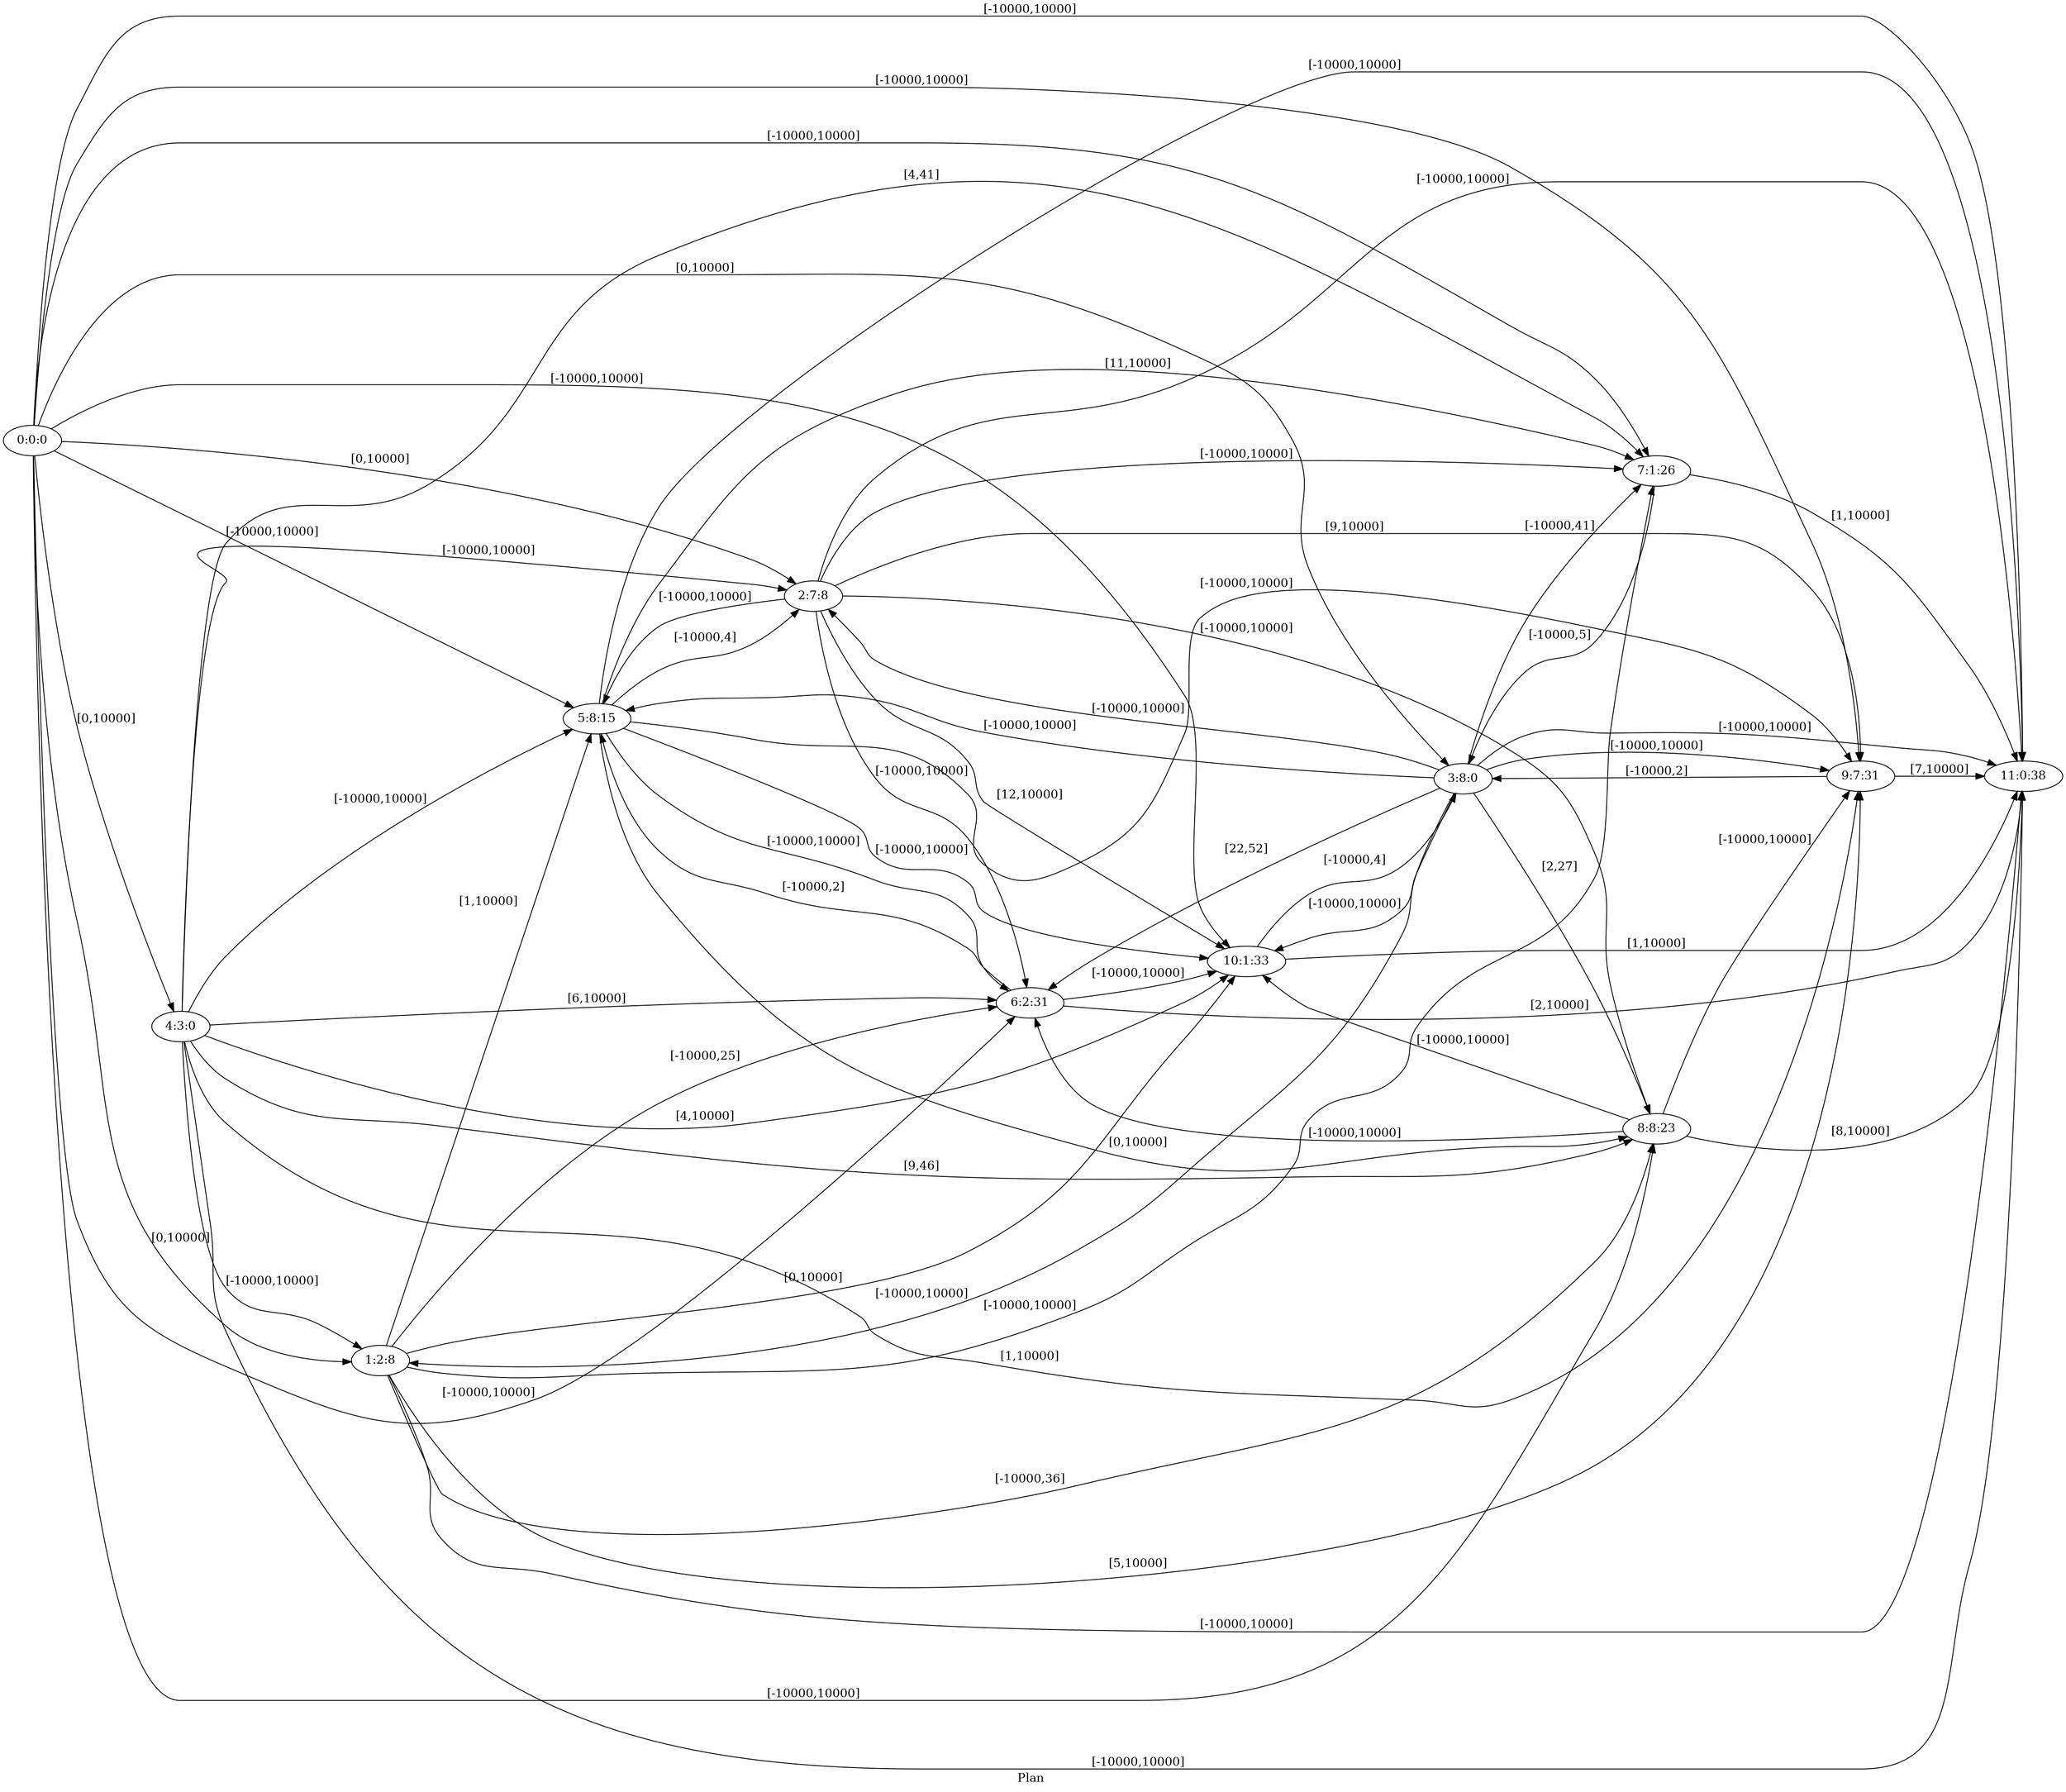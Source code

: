 digraph G {
 rankdir = LR;
 nodesep = .45; 
 size = 30;
label="Plan ";
 fldt = 0.494817;
"0:0:0"->"1:2:8"[ label = "[0,10000]"];
"0:0:0"->"2:7:8"[ label = "[0,10000]"];
"0:0:0"->"3:8:0"[ label = "[0,10000]"];
"0:0:0"->"4:3:0"[ label = "[0,10000]"];
"0:0:0"->"5:8:15"[ label = "[-10000,10000]"];
"0:0:0"->"6:2:31"[ label = "[-10000,10000]"];
"0:0:0"->"7:1:26"[ label = "[-10000,10000]"];
"0:0:0"->"8:8:23"[ label = "[-10000,10000]"];
"0:0:0"->"9:7:31"[ label = "[-10000,10000]"];
"0:0:0"->"10:1:33"[ label = "[-10000,10000]"];
"0:0:0"->"11:0:38"[ label = "[-10000,10000]"];
"1:2:8"->"5:8:15"[ label = "[1,10000]"];
"1:2:8"->"6:2:31"[ label = "[-10000,25]"];
"1:2:8"->"7:1:26"[ label = "[-10000,10000]"];
"1:2:8"->"8:8:23"[ label = "[-10000,36]"];
"1:2:8"->"9:7:31"[ label = "[5,10000]"];
"1:2:8"->"10:1:33"[ label = "[0,10000]"];
"1:2:8"->"11:0:38"[ label = "[-10000,10000]"];
"2:7:8"->"5:8:15"[ label = "[-10000,10000]"];
"2:7:8"->"6:2:31"[ label = "[-10000,10000]"];
"2:7:8"->"7:1:26"[ label = "[-10000,10000]"];
"2:7:8"->"8:8:23"[ label = "[-10000,10000]"];
"2:7:8"->"9:7:31"[ label = "[9,10000]"];
"2:7:8"->"10:1:33"[ label = "[12,10000]"];
"2:7:8"->"11:0:38"[ label = "[-10000,10000]"];
"3:8:0"->"1:2:8"[ label = "[-10000,10000]"];
"3:8:0"->"2:7:8"[ label = "[-10000,10000]"];
"3:8:0"->"5:8:15"[ label = "[-10000,10000]"];
"3:8:0"->"6:2:31"[ label = "[22,52]"];
"3:8:0"->"7:1:26"[ label = "[-10000,41]"];
"3:8:0"->"8:8:23"[ label = "[2,27]"];
"3:8:0"->"9:7:31"[ label = "[-10000,10000]"];
"3:8:0"->"10:1:33"[ label = "[-10000,10000]"];
"3:8:0"->"11:0:38"[ label = "[-10000,10000]"];
"4:3:0"->"1:2:8"[ label = "[-10000,10000]"];
"4:3:0"->"2:7:8"[ label = "[-10000,10000]"];
"4:3:0"->"5:8:15"[ label = "[-10000,10000]"];
"4:3:0"->"6:2:31"[ label = "[6,10000]"];
"4:3:0"->"7:1:26"[ label = "[4,41]"];
"4:3:0"->"8:8:23"[ label = "[9,46]"];
"4:3:0"->"9:7:31"[ label = "[1,10000]"];
"4:3:0"->"10:1:33"[ label = "[4,10000]"];
"4:3:0"->"11:0:38"[ label = "[-10000,10000]"];
"5:8:15"->"2:7:8"[ label = "[-10000,4]"];
"5:8:15"->"6:2:31"[ label = "[-10000,10000]"];
"5:8:15"->"7:1:26"[ label = "[11,10000]"];
"5:8:15"->"8:8:23"[ label = "[0,10000]"];
"5:8:15"->"9:7:31"[ label = "[-10000,10000]"];
"5:8:15"->"10:1:33"[ label = "[-10000,10000]"];
"5:8:15"->"11:0:38"[ label = "[-10000,10000]"];
"6:2:31"->"5:8:15"[ label = "[-10000,2]"];
"6:2:31"->"10:1:33"[ label = "[-10000,10000]"];
"6:2:31"->"11:0:38"[ label = "[2,10000]"];
"7:1:26"->"3:8:0"[ label = "[-10000,5]"];
"7:1:26"->"11:0:38"[ label = "[1,10000]"];
"8:8:23"->"6:2:31"[ label = "[-10000,10000]"];
"8:8:23"->"9:7:31"[ label = "[-10000,10000]"];
"8:8:23"->"10:1:33"[ label = "[-10000,10000]"];
"8:8:23"->"11:0:38"[ label = "[8,10000]"];
"9:7:31"->"3:8:0"[ label = "[-10000,2]"];
"9:7:31"->"11:0:38"[ label = "[7,10000]"];
"10:1:33"->"3:8:0"[ label = "[-10000,4]"];
"10:1:33"->"11:0:38"[ label = "[1,10000]"];
}
